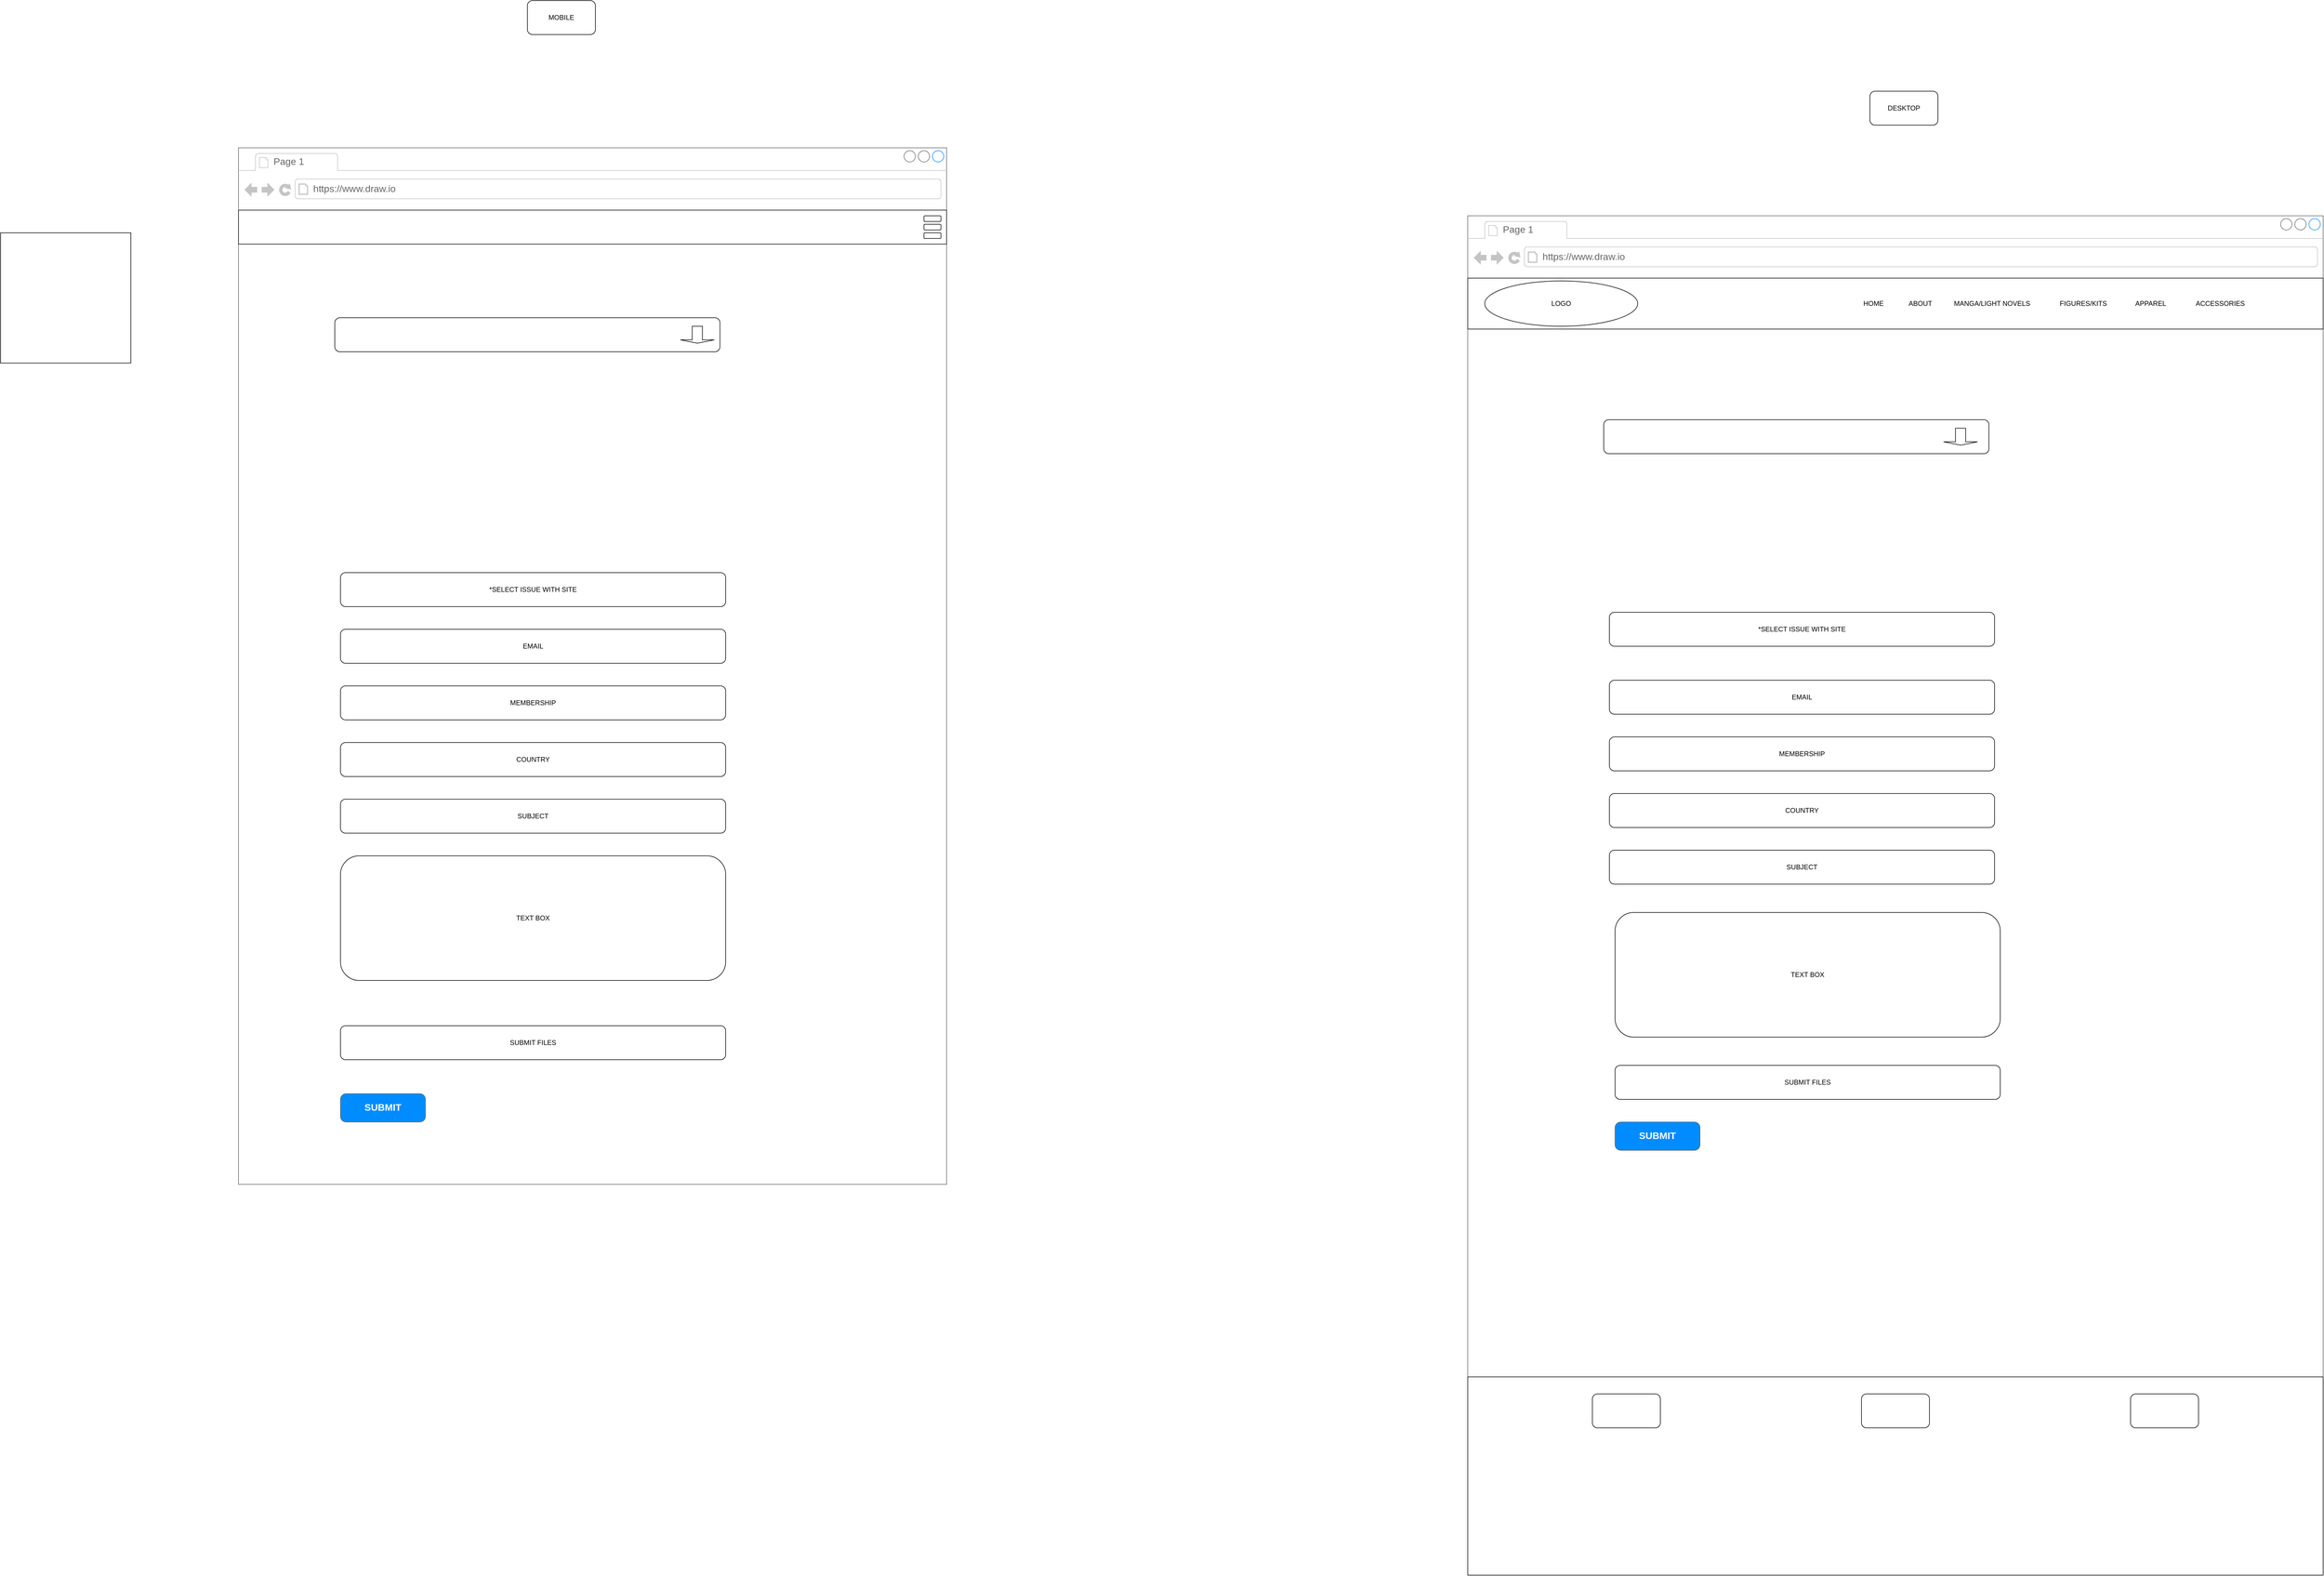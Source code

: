 <mxfile>
    <diagram id="-75D527dwODUEKw-O2rA" name="Page-1">
        <mxGraphModel dx="2956" dy="1416" grid="1" gridSize="10" guides="1" tooltips="1" connect="1" arrows="1" fold="1" page="1" pageScale="1" pageWidth="850" pageHeight="1100" math="0" shadow="0">
            <root>
                <mxCell id="0"/>
                <mxCell id="1" parent="0"/>
                <mxCell id="2" value="" style="strokeWidth=1;shadow=0;dashed=0;align=center;html=1;shape=mxgraph.mockup.containers.browserWindow;rSize=0;strokeColor=#666666;strokeColor2=#008cff;strokeColor3=#c4c4c4;mainText=,;recursiveResize=0;" parent="1" vertex="1">
                    <mxGeometry x="440" y="320" width="1250" height="1830" as="geometry"/>
                </mxCell>
                <mxCell id="3" value="Page 1" style="strokeWidth=1;shadow=0;dashed=0;align=center;html=1;shape=mxgraph.mockup.containers.anchor;fontSize=17;fontColor=#666666;align=left;" parent="2" vertex="1">
                    <mxGeometry x="60" y="12" width="110" height="26" as="geometry"/>
                </mxCell>
                <mxCell id="4" value="https://www.draw.io" style="strokeWidth=1;shadow=0;dashed=0;align=center;html=1;shape=mxgraph.mockup.containers.anchor;rSize=0;fontSize=17;fontColor=#666666;align=left;" parent="2" vertex="1">
                    <mxGeometry x="130" y="60" width="250" height="26" as="geometry"/>
                </mxCell>
                <mxCell id="6" value="" style="rounded=0;whiteSpace=wrap;html=1;" parent="2" vertex="1">
                    <mxGeometry y="110" width="1250" height="60" as="geometry"/>
                </mxCell>
                <mxCell id="10" value="" style="rounded=1;whiteSpace=wrap;html=1;" parent="2" vertex="1">
                    <mxGeometry x="1210" y="150" width="30" height="10" as="geometry"/>
                </mxCell>
                <mxCell id="8" value="" style="rounded=1;whiteSpace=wrap;html=1;" parent="2" vertex="1">
                    <mxGeometry x="1210" y="135" width="30" height="10" as="geometry"/>
                </mxCell>
                <mxCell id="7" value="" style="rounded=1;whiteSpace=wrap;html=1;" parent="2" vertex="1">
                    <mxGeometry x="1210" y="120" width="30" height="10" as="geometry"/>
                </mxCell>
                <mxCell id="12" value="" style="rounded=1;whiteSpace=wrap;html=1;" parent="2" vertex="1">
                    <mxGeometry x="170" y="300" width="680" height="60" as="geometry"/>
                </mxCell>
                <mxCell id="13" value="" style="shape=singleArrow;direction=south;whiteSpace=wrap;html=1;" parent="2" vertex="1">
                    <mxGeometry x="780" y="315" width="60" height="30" as="geometry"/>
                </mxCell>
                <mxCell id="15" value="*SELECT ISSUE WITH SITE" style="rounded=1;whiteSpace=wrap;html=1;" parent="2" vertex="1">
                    <mxGeometry x="180" y="750" width="680" height="60" as="geometry"/>
                </mxCell>
                <mxCell id="16" value="EMAIL&lt;span style=&quot;color: rgba(0, 0, 0, 0); font-family: monospace; font-size: 0px; text-align: start;&quot;&gt;%3CmxGraphModel%3E%3Croot%3E%3CmxCell%20id%3D%220%22%2F%3E%3CmxCell%20id%3D%221%22%20parent%3D%220%22%2F%3E%3CmxCell%20id%3D%222%22%20value%3D%22*SELECT%20ISSUE%20WITH%20SITE%22%20style%3D%22rounded%3D1%3BwhiteSpace%3Dwrap%3Bhtml%3D1%3B%22%20vertex%3D%221%22%20parent%3D%221%22%3E%3CmxGeometry%20x%3D%22640%22%20y%3D%22960%22%20width%3D%22680%22%20height%3D%2260%22%20as%3D%22geometry%22%2F%3E%3C%2FmxCell%3E%3C%2Froot%3E%3C%2FmxGraphModel%3E&lt;/span&gt;&lt;span style=&quot;color: rgba(0, 0, 0, 0); font-family: monospace; font-size: 0px; text-align: start;&quot;&gt;%3CmxGraphModel%3E%3Croot%3E%3CmxCell%20id%3D%220%22%2F%3E%3CmxCell%20id%3D%221%22%20parent%3D%220%22%2F%3E%3CmxCell%20id%3D%222%22%20value%3D%22*SELECT%20ISSUE%20WITH%20SITE%22%20style%3D%22rounded%3D1%3BwhiteSpace%3Dwrap%3Bhtml%3D1%3B%22%20vertex%3D%221%22%20parent%3D%221%22%3E%3CmxGeometry%20x%3D%22640%22%20y%3D%22960%22%20width%3D%22680%22%20height%3D%2260%22%20as%3D%22geometry%22%2F%3E%3C%2FmxCell%3E%3C%2Froot%3E%3C%2FmxGraphModel%3E&lt;/span&gt;" style="rounded=1;whiteSpace=wrap;html=1;" parent="2" vertex="1">
                    <mxGeometry x="180" y="850" width="680" height="60" as="geometry"/>
                </mxCell>
                <mxCell id="17" value="MEMBERSHIP" style="rounded=1;whiteSpace=wrap;html=1;" parent="2" vertex="1">
                    <mxGeometry x="180" y="950" width="680" height="60" as="geometry"/>
                </mxCell>
                <mxCell id="18" value="COUNTRY&lt;span style=&quot;color: rgba(0, 0, 0, 0); font-family: monospace; font-size: 0px; text-align: start;&quot;&gt;%3CmxGraphModel%3E%3Croot%3E%3CmxCell%20id%3D%220%22%2F%3E%3CmxCell%20id%3D%221%22%20parent%3D%220%22%2F%3E%3CmxCell%20id%3D%222%22%20value%3D%22MEMBERSHIP%22%20style%3D%22rounded%3D1%3BwhiteSpace%3Dwrap%3Bhtml%3D1%3B%22%20vertex%3D%221%22%20parent%3D%221%22%3E%3CmxGeometry%20x%3D%22640%22%20y%3D%221160%22%20width%3D%22680%22%20height%3D%2260%22%20as%3D%22geometry%22%2F%3E%3C%2FmxCell%3E%3C%2Froot%3E%3C%2FmxGraphModel%3E&lt;/span&gt;" style="rounded=1;whiteSpace=wrap;html=1;" parent="2" vertex="1">
                    <mxGeometry x="180" y="1050" width="680" height="60" as="geometry"/>
                </mxCell>
                <mxCell id="19" value="SUBJECT" style="rounded=1;whiteSpace=wrap;html=1;" parent="2" vertex="1">
                    <mxGeometry x="180" y="1150" width="680" height="60" as="geometry"/>
                </mxCell>
                <mxCell id="20" value="TEXT BOX" style="rounded=1;whiteSpace=wrap;html=1;" parent="2" vertex="1">
                    <mxGeometry x="180" y="1250" width="680" height="220" as="geometry"/>
                </mxCell>
                <mxCell id="21" value="SUBMIT FILES" style="rounded=1;whiteSpace=wrap;html=1;" parent="2" vertex="1">
                    <mxGeometry x="180" y="1550" width="680" height="60" as="geometry"/>
                </mxCell>
                <mxCell id="22" value="SUBMIT" style="strokeWidth=1;shadow=0;dashed=0;align=center;html=1;shape=mxgraph.mockup.buttons.button;strokeColor=#666666;fontColor=#ffffff;mainText=;buttonStyle=round;fontSize=17;fontStyle=1;fillColor=#008cff;whiteSpace=wrap;" parent="2" vertex="1">
                    <mxGeometry x="180" y="1670" width="150" height="50" as="geometry"/>
                </mxCell>
                <mxCell id="5" value="MOBILE" style="rounded=1;whiteSpace=wrap;html=1;" parent="1" vertex="1">
                    <mxGeometry x="950" y="60" width="120" height="60" as="geometry"/>
                </mxCell>
                <mxCell id="24" value="" style="whiteSpace=wrap;html=1;aspect=fixed;" parent="1" vertex="1">
                    <mxGeometry x="20" y="470" width="230" height="230" as="geometry"/>
                </mxCell>
                <mxCell id="25" value="" style="strokeWidth=1;shadow=0;dashed=0;align=center;html=1;shape=mxgraph.mockup.containers.browserWindow;rSize=0;strokeColor=#666666;strokeColor2=#008cff;strokeColor3=#c4c4c4;mainText=,;recursiveResize=0;" vertex="1" parent="1">
                    <mxGeometry x="2610" y="440" width="1510" height="2400" as="geometry"/>
                </mxCell>
                <mxCell id="26" value="Page 1" style="strokeWidth=1;shadow=0;dashed=0;align=center;html=1;shape=mxgraph.mockup.containers.anchor;fontSize=17;fontColor=#666666;align=left;" vertex="1" parent="25">
                    <mxGeometry x="60" y="12" width="110" height="26" as="geometry"/>
                </mxCell>
                <mxCell id="27" value="https://www.draw.io" style="strokeWidth=1;shadow=0;dashed=0;align=center;html=1;shape=mxgraph.mockup.containers.anchor;rSize=0;fontSize=17;fontColor=#666666;align=left;" vertex="1" parent="25">
                    <mxGeometry x="130" y="60" width="250" height="26" as="geometry"/>
                </mxCell>
                <mxCell id="29" value="&lt;span style=&quot;white-space: pre;&quot;&gt;&#9;&lt;/span&gt;&lt;span style=&quot;white-space: pre;&quot;&gt;&#9;&lt;/span&gt;&lt;span style=&quot;white-space: pre;&quot;&gt;&#9;&lt;/span&gt;&lt;span style=&quot;white-space: pre;&quot;&gt;&#9;&lt;/span&gt;&lt;span style=&quot;white-space: pre;&quot;&gt;&#9;&lt;/span&gt;&lt;span style=&quot;white-space: pre;&quot;&gt;&#9;&lt;/span&gt;&lt;span style=&quot;white-space: pre;&quot;&gt;&#9;&lt;/span&gt;&lt;span style=&quot;white-space: pre;&quot;&gt;&#9;&lt;/span&gt;&lt;span style=&quot;white-space: pre;&quot;&gt;&#9;&lt;/span&gt;&lt;span style=&quot;white-space: pre;&quot;&gt;&#9;&lt;/span&gt;&lt;span style=&quot;white-space: pre;&quot;&gt;&#9;&lt;/span&gt;&lt;span style=&quot;white-space: pre;&quot;&gt;&#9;&lt;/span&gt;&lt;span style=&quot;white-space: pre;&quot;&gt;&#9;&lt;/span&gt;&lt;span style=&quot;white-space: pre;&quot;&gt;&#9;&lt;/span&gt;&lt;span style=&quot;white-space: pre;&quot;&gt;&#9;&lt;/span&gt;&lt;span style=&quot;white-space: pre;&quot;&gt;&#9;&lt;/span&gt;&lt;span style=&quot;white-space: pre;&quot;&gt;&#9;&lt;/span&gt;&lt;span style=&quot;white-space: pre;&quot;&gt;&#9;&lt;/span&gt;&lt;span style=&quot;white-space: pre;&quot;&gt;&#9;&lt;/span&gt;&lt;span style=&quot;white-space: pre;&quot;&gt;&#9;&lt;span style=&quot;white-space: pre;&quot;&gt;&#9;&lt;/span&gt;&lt;/span&gt;HOME&amp;nbsp;&lt;span style=&quot;white-space: pre;&quot;&gt;&#9;&lt;/span&gt;&lt;span style=&quot;white-space: pre;&quot;&gt;&#9;&lt;/span&gt;ABOUT&amp;nbsp;&lt;span style=&quot;white-space: pre;&quot;&gt;&#9;&lt;/span&gt;&lt;span style=&quot;white-space: pre;&quot;&gt;&#9;&lt;/span&gt;MANGA/LIGHT NOVELS&lt;span style=&quot;white-space: pre;&quot;&gt;&#9;&lt;/span&gt;&lt;span style=&quot;white-space: pre;&quot;&gt;&#9;&lt;/span&gt;FIGURES/KITS&lt;span style=&quot;white-space: pre;&quot;&gt;&#9;&lt;/span&gt;&lt;span style=&quot;white-space: pre;&quot;&gt;&#9;&lt;/span&gt;APPAREL&lt;span style=&quot;white-space: pre;&quot;&gt;&#9;&lt;/span&gt;&lt;span style=&quot;white-space: pre;&quot;&gt;&#9;&lt;/span&gt;ACCESSORIES" style="rounded=0;whiteSpace=wrap;html=1;" vertex="1" parent="25">
                    <mxGeometry y="110" width="1510" height="90" as="geometry"/>
                </mxCell>
                <mxCell id="30" value="LOGO" style="ellipse;whiteSpace=wrap;html=1;" vertex="1" parent="25">
                    <mxGeometry x="30" y="115" width="270" height="80" as="geometry"/>
                </mxCell>
                <mxCell id="31" value="" style="rounded=1;whiteSpace=wrap;html=1;" vertex="1" parent="25">
                    <mxGeometry x="240" y="360" width="680" height="60" as="geometry"/>
                </mxCell>
                <mxCell id="32" value="" style="shape=singleArrow;direction=south;whiteSpace=wrap;html=1;" vertex="1" parent="25">
                    <mxGeometry x="840" y="375" width="60" height="30" as="geometry"/>
                </mxCell>
                <mxCell id="33" value="*SELECT ISSUE WITH SITE" style="rounded=1;whiteSpace=wrap;html=1;" vertex="1" parent="25">
                    <mxGeometry x="250" y="700" width="680" height="60" as="geometry"/>
                </mxCell>
                <mxCell id="34" value="EMAIL&lt;span style=&quot;color: rgba(0, 0, 0, 0); font-family: monospace; font-size: 0px; text-align: start;&quot;&gt;%3CmxGraphModel%3E%3Croot%3E%3CmxCell%20id%3D%220%22%2F%3E%3CmxCell%20id%3D%221%22%20parent%3D%220%22%2F%3E%3CmxCell%20id%3D%222%22%20value%3D%22*SELECT%20ISSUE%20WITH%20SITE%22%20style%3D%22rounded%3D1%3BwhiteSpace%3Dwrap%3Bhtml%3D1%3B%22%20vertex%3D%221%22%20parent%3D%221%22%3E%3CmxGeometry%20x%3D%22640%22%20y%3D%22960%22%20width%3D%22680%22%20height%3D%2260%22%20as%3D%22geometry%22%2F%3E%3C%2FmxCell%3E%3C%2Froot%3E%3C%2FmxGraphModel%3E&lt;/span&gt;&lt;span style=&quot;color: rgba(0, 0, 0, 0); font-family: monospace; font-size: 0px; text-align: start;&quot;&gt;%3CmxGraphModel%3E%3Croot%3E%3CmxCell%20id%3D%220%22%2F%3E%3CmxCell%20id%3D%221%22%20parent%3D%220%22%2F%3E%3CmxCell%20id%3D%222%22%20value%3D%22*SELECT%20ISSUE%20WITH%20SITE%22%20style%3D%22rounded%3D1%3BwhiteSpace%3Dwrap%3Bhtml%3D1%3B%22%20vertex%3D%221%22%20parent%3D%221%22%3E%3CmxGeometry%20x%3D%22640%22%20y%3D%22960%22%20width%3D%22680%22%20height%3D%2260%22%20as%3D%22geometry%22%2F%3E%3C%2FmxCell%3E%3C%2Froot%3E%3C%2FmxGraphModel%3E&lt;/span&gt;" style="rounded=1;whiteSpace=wrap;html=1;" vertex="1" parent="25">
                    <mxGeometry x="250" y="820" width="680" height="60" as="geometry"/>
                </mxCell>
                <mxCell id="35" value="MEMBERSHIP" style="rounded=1;whiteSpace=wrap;html=1;" vertex="1" parent="25">
                    <mxGeometry x="250" y="920" width="680" height="60" as="geometry"/>
                </mxCell>
                <mxCell id="36" value="COUNTRY&lt;span style=&quot;color: rgba(0, 0, 0, 0); font-family: monospace; font-size: 0px; text-align: start;&quot;&gt;%3CmxGraphModel%3E%3Croot%3E%3CmxCell%20id%3D%220%22%2F%3E%3CmxCell%20id%3D%221%22%20parent%3D%220%22%2F%3E%3CmxCell%20id%3D%222%22%20value%3D%22MEMBERSHIP%22%20style%3D%22rounded%3D1%3BwhiteSpace%3Dwrap%3Bhtml%3D1%3B%22%20vertex%3D%221%22%20parent%3D%221%22%3E%3CmxGeometry%20x%3D%22640%22%20y%3D%221160%22%20width%3D%22680%22%20height%3D%2260%22%20as%3D%22geometry%22%2F%3E%3C%2FmxCell%3E%3C%2Froot%3E%3C%2FmxGraphModel%3E&lt;/span&gt;" style="rounded=1;whiteSpace=wrap;html=1;" vertex="1" parent="25">
                    <mxGeometry x="250" y="1020" width="680" height="60" as="geometry"/>
                </mxCell>
                <mxCell id="37" value="SUBJECT" style="rounded=1;whiteSpace=wrap;html=1;" vertex="1" parent="25">
                    <mxGeometry x="250" y="1120" width="680" height="60" as="geometry"/>
                </mxCell>
                <mxCell id="38" value="TEXT BOX" style="rounded=1;whiteSpace=wrap;html=1;" vertex="1" parent="25">
                    <mxGeometry x="260" y="1230" width="680" height="220" as="geometry"/>
                </mxCell>
                <mxCell id="39" value="SUBMIT FILES" style="rounded=1;whiteSpace=wrap;html=1;" vertex="1" parent="25">
                    <mxGeometry x="260" y="1500" width="680" height="60" as="geometry"/>
                </mxCell>
                <mxCell id="40" value="SUBMIT" style="strokeWidth=1;shadow=0;dashed=0;align=center;html=1;shape=mxgraph.mockup.buttons.button;strokeColor=#666666;fontColor=#ffffff;mainText=;buttonStyle=round;fontSize=17;fontStyle=1;fillColor=#008cff;whiteSpace=wrap;" vertex="1" parent="25">
                    <mxGeometry x="260" y="1600" width="150" height="50" as="geometry"/>
                </mxCell>
                <mxCell id="41" value="" style="rounded=0;whiteSpace=wrap;html=1;" vertex="1" parent="25">
                    <mxGeometry y="2050" width="1510" height="350" as="geometry"/>
                </mxCell>
                <mxCell id="42" value="" style="rounded=1;whiteSpace=wrap;html=1;" vertex="1" parent="25">
                    <mxGeometry x="220" y="2080" width="120" height="60" as="geometry"/>
                </mxCell>
                <mxCell id="43" value="" style="rounded=1;whiteSpace=wrap;html=1;" vertex="1" parent="25">
                    <mxGeometry x="695" y="2080" width="120" height="60" as="geometry"/>
                </mxCell>
                <mxCell id="44" value="" style="rounded=1;whiteSpace=wrap;html=1;" vertex="1" parent="25">
                    <mxGeometry x="1170" y="2080" width="120" height="60" as="geometry"/>
                </mxCell>
                <mxCell id="28" value="DESKTOP" style="rounded=1;whiteSpace=wrap;html=1;" vertex="1" parent="1">
                    <mxGeometry x="3320" y="220" width="120" height="60" as="geometry"/>
                </mxCell>
            </root>
        </mxGraphModel>
    </diagram>
</mxfile>